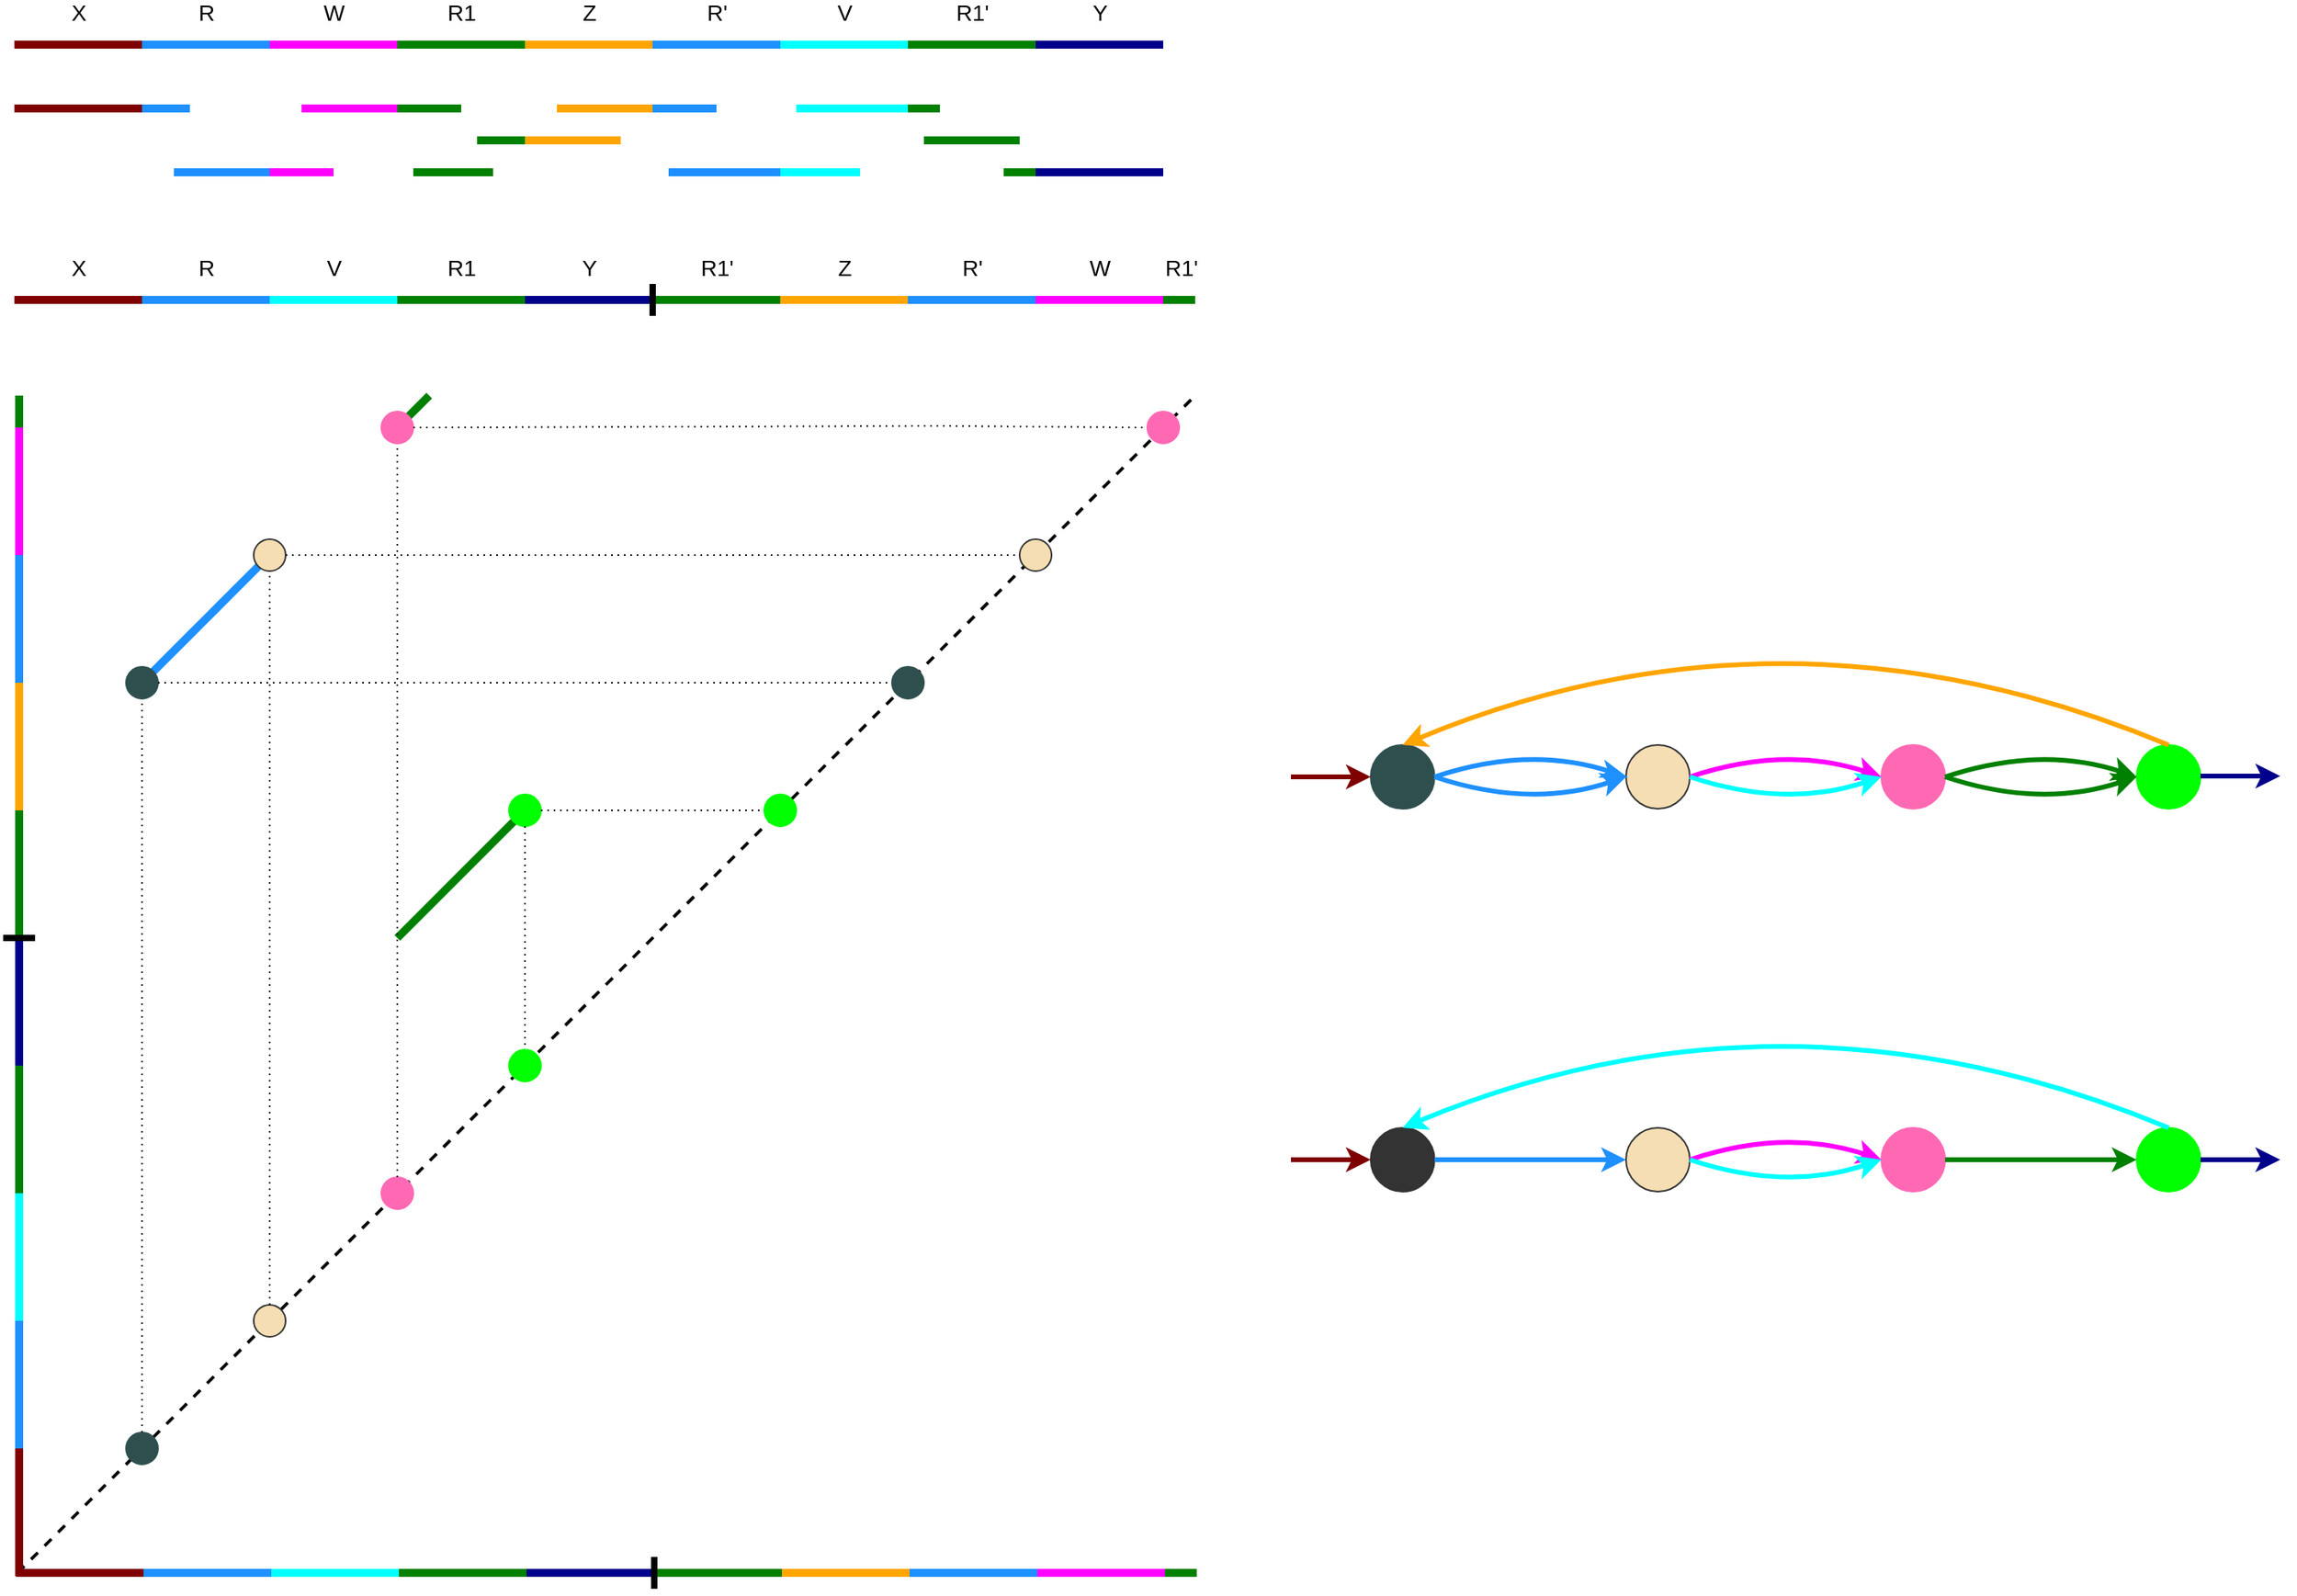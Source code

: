 <mxfile version="14.8.0" type="device"><diagram id="-aq6E7B8a0YVsIAmIBXZ" name="Seite-1"><mxGraphModel dx="2031" dy="1017" grid="1" gridSize="10" guides="1" tooltips="1" connect="1" arrows="1" fold="1" page="1" pageScale="1" pageWidth="1600" pageHeight="1200" background="none" math="0" shadow="0"><root><mxCell id="0"/><mxCell id="1" parent="0"/><mxCell id="4KWlb30Vy9Jo0puxYjzc-76" value="" style="endArrow=none;dashed=1;html=1;strokeWidth=2;startArrow=none;" parent="1" source="4KWlb30Vy9Jo0puxYjzc-83" edge="1"><mxGeometry width="50" height="50" relative="1" as="geometry"><mxPoint x="82" y="1158" as="sourcePoint"/><mxPoint x="820" y="420" as="targetPoint"/></mxGeometry></mxCell><mxCell id="4KWlb30Vy9Jo0puxYjzc-84" value="" style="endArrow=none;dashed=1;html=1;strokeWidth=2;startArrow=none;" parent="1" source="4KWlb30Vy9Jo0puxYjzc-86" target="4KWlb30Vy9Jo0puxYjzc-83" edge="1"><mxGeometry width="50" height="50" relative="1" as="geometry"><mxPoint x="82" y="1158.0" as="sourcePoint"/><mxPoint x="820" y="420" as="targetPoint"/></mxGeometry></mxCell><mxCell id="4KWlb30Vy9Jo0puxYjzc-87" value="" style="endArrow=none;dashed=1;html=1;strokeWidth=2;" parent="1" target="4KWlb30Vy9Jo0puxYjzc-86" edge="1"><mxGeometry width="50" height="50" relative="1" as="geometry"><mxPoint x="82" y="1158.0" as="sourcePoint"/><mxPoint x="552.929" y="687.071" as="targetPoint"/></mxGeometry></mxCell><mxCell id="wiBMMRy5M9KBn9xkWu2D-2" value="" style="endArrow=none;html=1;fillColor=#fff2cc;strokeWidth=5;strokeColor=#7f0000;" parent="1" edge="1"><mxGeometry width="50" height="50" relative="1" as="geometry"><mxPoint x="80" y="200" as="sourcePoint"/><mxPoint x="160" y="200" as="targetPoint"/></mxGeometry></mxCell><mxCell id="wiBMMRy5M9KBn9xkWu2D-7" value="X" style="edgeLabel;html=1;align=center;verticalAlign=middle;resizable=0;points=[];fontSize=14;" parent="wiBMMRy5M9KBn9xkWu2D-2" vertex="1" connectable="0"><mxGeometry x="0.354" y="-2" relative="1" as="geometry"><mxPoint x="-14.17" y="-22" as="offset"/></mxGeometry></mxCell><mxCell id="wiBMMRy5M9KBn9xkWu2D-8" value="" style="endArrow=none;html=1;fillColor=#e51400;strokeWidth=5;strokeColor=#1E90FF;" parent="1" edge="1"><mxGeometry width="50" height="50" relative="1" as="geometry"><mxPoint x="160" y="200" as="sourcePoint"/><mxPoint x="240" y="200" as="targetPoint"/></mxGeometry></mxCell><mxCell id="wiBMMRy5M9KBn9xkWu2D-9" value="R" style="edgeLabel;html=1;align=center;verticalAlign=middle;resizable=0;points=[];fontSize=14;" parent="wiBMMRy5M9KBn9xkWu2D-8" vertex="1" connectable="0"><mxGeometry x="0.354" y="-2" relative="1" as="geometry"><mxPoint x="-14.17" y="-22" as="offset"/></mxGeometry></mxCell><mxCell id="wiBMMRy5M9KBn9xkWu2D-10" value="" style="endArrow=none;html=1;fillColor=#d5e8d4;strokeWidth=5;strokeColor=#FF00FF;" parent="1" edge="1"><mxGeometry width="50" height="50" relative="1" as="geometry"><mxPoint x="240" y="200" as="sourcePoint"/><mxPoint x="320" y="200" as="targetPoint"/></mxGeometry></mxCell><mxCell id="wiBMMRy5M9KBn9xkWu2D-11" value="W" style="edgeLabel;html=1;align=center;verticalAlign=middle;resizable=0;points=[];fontSize=14;" parent="wiBMMRy5M9KBn9xkWu2D-10" vertex="1" connectable="0"><mxGeometry x="0.354" y="-2" relative="1" as="geometry"><mxPoint x="-14.17" y="-22" as="offset"/></mxGeometry></mxCell><mxCell id="wiBMMRy5M9KBn9xkWu2D-12" value="" style="endArrow=none;html=1;fillColor=#008a00;strokeWidth=5;strokeColor=#008000;" parent="1" edge="1"><mxGeometry width="50" height="50" relative="1" as="geometry"><mxPoint x="320" y="200" as="sourcePoint"/><mxPoint x="400" y="200" as="targetPoint"/></mxGeometry></mxCell><mxCell id="wiBMMRy5M9KBn9xkWu2D-13" value="R1" style="edgeLabel;html=1;align=center;verticalAlign=middle;resizable=0;points=[];fontSize=14;" parent="wiBMMRy5M9KBn9xkWu2D-12" vertex="1" connectable="0"><mxGeometry x="0.354" y="-2" relative="1" as="geometry"><mxPoint x="-14.17" y="-22" as="offset"/></mxGeometry></mxCell><mxCell id="wiBMMRy5M9KBn9xkWu2D-14" value="" style="endArrow=none;html=1;fillColor=#d80073;strokeWidth=5;strokeColor=#ffa500;" parent="1" edge="1"><mxGeometry width="50" height="50" relative="1" as="geometry"><mxPoint x="400" y="200" as="sourcePoint"/><mxPoint x="480" y="200" as="targetPoint"/></mxGeometry></mxCell><mxCell id="wiBMMRy5M9KBn9xkWu2D-15" value="Z" style="edgeLabel;html=1;align=center;verticalAlign=middle;resizable=0;points=[];fontSize=14;" parent="wiBMMRy5M9KBn9xkWu2D-14" vertex="1" connectable="0"><mxGeometry x="0.354" y="-2" relative="1" as="geometry"><mxPoint x="-14.17" y="-22" as="offset"/></mxGeometry></mxCell><mxCell id="wiBMMRy5M9KBn9xkWu2D-16" value="" style="endArrow=none;html=1;fillColor=#f8cecc;strokeWidth=5;strokeColor=#1E90FF;" parent="1" edge="1"><mxGeometry width="50" height="50" relative="1" as="geometry"><mxPoint x="480" y="200" as="sourcePoint"/><mxPoint x="560" y="200" as="targetPoint"/></mxGeometry></mxCell><mxCell id="wiBMMRy5M9KBn9xkWu2D-17" value="R'" style="edgeLabel;html=1;align=center;verticalAlign=middle;resizable=0;points=[];fontSize=14;" parent="wiBMMRy5M9KBn9xkWu2D-16" vertex="1" connectable="0"><mxGeometry x="0.354" y="-2" relative="1" as="geometry"><mxPoint x="-14.17" y="-22" as="offset"/></mxGeometry></mxCell><mxCell id="wiBMMRy5M9KBn9xkWu2D-18" value="" style="endArrow=none;html=1;fillColor=#dae8fc;strokeWidth=5;strokeColor=#00ffff;" parent="1" edge="1"><mxGeometry width="50" height="50" relative="1" as="geometry"><mxPoint x="560" y="200" as="sourcePoint"/><mxPoint x="640" y="200" as="targetPoint"/></mxGeometry></mxCell><mxCell id="wiBMMRy5M9KBn9xkWu2D-19" value="V" style="edgeLabel;html=1;align=center;verticalAlign=middle;resizable=0;points=[];fontSize=14;" parent="wiBMMRy5M9KBn9xkWu2D-18" vertex="1" connectable="0"><mxGeometry x="0.354" y="-2" relative="1" as="geometry"><mxPoint x="-14.17" y="-22" as="offset"/></mxGeometry></mxCell><mxCell id="wiBMMRy5M9KBn9xkWu2D-20" value="" style="endArrow=none;html=1;fillColor=#008a00;strokeWidth=5;strokeColor=#008000;" parent="1" edge="1"><mxGeometry width="50" height="50" relative="1" as="geometry"><mxPoint x="640" y="200" as="sourcePoint"/><mxPoint x="720" y="200" as="targetPoint"/></mxGeometry></mxCell><mxCell id="wiBMMRy5M9KBn9xkWu2D-21" value="R1'" style="edgeLabel;html=1;align=center;verticalAlign=middle;resizable=0;points=[];fontSize=14;" parent="wiBMMRy5M9KBn9xkWu2D-20" vertex="1" connectable="0"><mxGeometry x="0.354" y="-2" relative="1" as="geometry"><mxPoint x="-14.17" y="-22" as="offset"/></mxGeometry></mxCell><mxCell id="wiBMMRy5M9KBn9xkWu2D-22" value="" style="endArrow=none;html=1;fillColor=#f0a30a;strokeWidth=5;strokeColor=#00008B;" parent="1" edge="1"><mxGeometry width="50" height="50" relative="1" as="geometry"><mxPoint x="720" y="200" as="sourcePoint"/><mxPoint x="800" y="200" as="targetPoint"/></mxGeometry></mxCell><mxCell id="wiBMMRy5M9KBn9xkWu2D-23" value="Y" style="edgeLabel;html=1;align=center;verticalAlign=middle;resizable=0;points=[];fontSize=14;" parent="wiBMMRy5M9KBn9xkWu2D-22" vertex="1" connectable="0"><mxGeometry x="0.354" y="-2" relative="1" as="geometry"><mxPoint x="-14.17" y="-22" as="offset"/></mxGeometry></mxCell><mxCell id="4KWlb30Vy9Jo0puxYjzc-1" value="" style="endArrow=none;html=1;strokeWidth=5;fillColor=#fff2cc;strokeColor=#7F0000;" parent="1" edge="1"><mxGeometry width="50" height="50" relative="1" as="geometry"><mxPoint x="80" y="240" as="sourcePoint"/><mxPoint x="160" y="240" as="targetPoint"/></mxGeometry></mxCell><mxCell id="4KWlb30Vy9Jo0puxYjzc-2" value="" style="endArrow=none;html=1;strokeWidth=5;fillColor=#f8cecc;strokeColor=#1E90FF;" parent="1" edge="1"><mxGeometry width="50" height="50" relative="1" as="geometry"><mxPoint x="160" y="240" as="sourcePoint"/><mxPoint x="190" y="240" as="targetPoint"/></mxGeometry></mxCell><mxCell id="4KWlb30Vy9Jo0puxYjzc-3" value="" style="endArrow=none;html=1;strokeWidth=5;fillColor=#f8cecc;strokeColor=#1E90FF;" parent="1" edge="1"><mxGeometry width="50" height="50" relative="1" as="geometry"><mxPoint x="180" y="280" as="sourcePoint"/><mxPoint x="240" y="280" as="targetPoint"/></mxGeometry></mxCell><mxCell id="4KWlb30Vy9Jo0puxYjzc-4" value="" style="endArrow=none;html=1;strokeWidth=5;fillColor=#d5e8d4;strokeColor=#FF00FF;" parent="1" edge="1"><mxGeometry width="50" height="50" relative="1" as="geometry"><mxPoint x="240" y="280" as="sourcePoint"/><mxPoint x="280" y="280" as="targetPoint"/></mxGeometry></mxCell><mxCell id="4KWlb30Vy9Jo0puxYjzc-5" value="" style="endArrow=none;html=1;strokeWidth=5;fillColor=#d5e8d4;strokeColor=#FF00FF;" parent="1" edge="1"><mxGeometry width="50" height="50" relative="1" as="geometry"><mxPoint x="260" y="240" as="sourcePoint"/><mxPoint x="320" y="240" as="targetPoint"/></mxGeometry></mxCell><mxCell id="4KWlb30Vy9Jo0puxYjzc-6" value="" style="endArrow=none;html=1;strokeWidth=5;fillColor=#008a00;strokeColor=#008000;" parent="1" edge="1"><mxGeometry width="50" height="50" relative="1" as="geometry"><mxPoint x="320" y="240" as="sourcePoint"/><mxPoint x="360" y="240" as="targetPoint"/></mxGeometry></mxCell><mxCell id="4KWlb30Vy9Jo0puxYjzc-7" value="" style="endArrow=none;html=1;strokeWidth=5;fillColor=#008a00;strokeColor=#008000;" parent="1" edge="1"><mxGeometry width="50" height="50" relative="1" as="geometry"><mxPoint x="330" y="280" as="sourcePoint"/><mxPoint x="380" y="280" as="targetPoint"/></mxGeometry></mxCell><mxCell id="4KWlb30Vy9Jo0puxYjzc-8" value="" style="endArrow=none;html=1;strokeWidth=5;fillColor=#008a00;strokeColor=#008000;" parent="1" edge="1"><mxGeometry width="50" height="50" relative="1" as="geometry"><mxPoint x="370" y="260" as="sourcePoint"/><mxPoint x="400" y="260" as="targetPoint"/></mxGeometry></mxCell><mxCell id="4KWlb30Vy9Jo0puxYjzc-9" value="" style="endArrow=none;html=1;strokeWidth=5;fillColor=#d80073;strokeColor=#FFA500;" parent="1" edge="1"><mxGeometry width="50" height="50" relative="1" as="geometry"><mxPoint x="400" y="260" as="sourcePoint"/><mxPoint x="460" y="260" as="targetPoint"/></mxGeometry></mxCell><mxCell id="4KWlb30Vy9Jo0puxYjzc-10" value="" style="endArrow=none;html=1;strokeWidth=5;fillColor=#d80073;strokeColor=#FFA500;" parent="1" edge="1"><mxGeometry width="50" height="50" relative="1" as="geometry"><mxPoint x="420" y="240" as="sourcePoint"/><mxPoint x="480" y="240" as="targetPoint"/></mxGeometry></mxCell><mxCell id="4KWlb30Vy9Jo0puxYjzc-11" value="" style="endArrow=none;html=1;strokeWidth=5;fillColor=#f8cecc;strokeColor=#1E90FF;" parent="1" edge="1"><mxGeometry width="50" height="50" relative="1" as="geometry"><mxPoint x="480" y="240" as="sourcePoint"/><mxPoint x="520" y="240" as="targetPoint"/></mxGeometry></mxCell><mxCell id="4KWlb30Vy9Jo0puxYjzc-12" value="" style="endArrow=none;html=1;strokeWidth=5;fillColor=#f8cecc;strokeColor=#1E90FF;" parent="1" edge="1"><mxGeometry width="50" height="50" relative="1" as="geometry"><mxPoint x="490" y="280" as="sourcePoint"/><mxPoint x="560" y="280" as="targetPoint"/></mxGeometry></mxCell><mxCell id="4KWlb30Vy9Jo0puxYjzc-13" value="" style="endArrow=none;html=1;strokeWidth=5;fillColor=#dae8fc;strokeColor=#00FFFF;" parent="1" edge="1"><mxGeometry width="50" height="50" relative="1" as="geometry"><mxPoint x="560" y="280" as="sourcePoint"/><mxPoint x="610" y="280" as="targetPoint"/></mxGeometry></mxCell><mxCell id="4KWlb30Vy9Jo0puxYjzc-14" value="" style="endArrow=none;html=1;strokeWidth=5;fillColor=#dae8fc;strokeColor=#00FFFF;" parent="1" edge="1"><mxGeometry width="50" height="50" relative="1" as="geometry"><mxPoint x="570" y="240" as="sourcePoint"/><mxPoint x="640" y="240" as="targetPoint"/></mxGeometry></mxCell><mxCell id="4KWlb30Vy9Jo0puxYjzc-15" value="" style="endArrow=none;html=1;strokeWidth=5;fillColor=#008a00;strokeColor=#008000;" parent="1" edge="1"><mxGeometry width="50" height="50" relative="1" as="geometry"><mxPoint x="640" y="240" as="sourcePoint"/><mxPoint x="660" y="240" as="targetPoint"/></mxGeometry></mxCell><mxCell id="4KWlb30Vy9Jo0puxYjzc-16" value="" style="endArrow=none;html=1;strokeWidth=5;fillColor=#008a00;strokeColor=#008000;" parent="1" edge="1"><mxGeometry width="50" height="50" relative="1" as="geometry"><mxPoint x="700" y="280" as="sourcePoint"/><mxPoint x="720" y="280" as="targetPoint"/></mxGeometry></mxCell><mxCell id="4KWlb30Vy9Jo0puxYjzc-17" value="" style="endArrow=none;html=1;strokeWidth=5;fillColor=#f0a30a;strokeColor=#00008B;" parent="1" edge="1"><mxGeometry width="50" height="50" relative="1" as="geometry"><mxPoint x="720" y="280" as="sourcePoint"/><mxPoint x="800" y="280" as="targetPoint"/></mxGeometry></mxCell><mxCell id="4KWlb30Vy9Jo0puxYjzc-18" value="" style="endArrow=none;html=1;strokeWidth=5;fillColor=#008a00;strokeColor=#008000;" parent="1" edge="1"><mxGeometry width="50" height="50" relative="1" as="geometry"><mxPoint x="650" y="260" as="sourcePoint"/><mxPoint x="710" y="260" as="targetPoint"/></mxGeometry></mxCell><mxCell id="4KWlb30Vy9Jo0puxYjzc-41" value="" style="group" parent="1" vertex="1" connectable="0"><mxGeometry x="80" y="350" width="740" height="20" as="geometry"/></mxCell><mxCell id="4KWlb30Vy9Jo0puxYjzc-19" value="" style="endArrow=none;html=1;fillColor=#fff2cc;strokeWidth=5;strokeColor=#7F0000;" parent="4KWlb30Vy9Jo0puxYjzc-41" edge="1"><mxGeometry width="50" height="50" relative="1" as="geometry"><mxPoint y="10" as="sourcePoint"/><mxPoint x="80" y="10" as="targetPoint"/></mxGeometry></mxCell><mxCell id="4KWlb30Vy9Jo0puxYjzc-20" value="X" style="edgeLabel;html=1;align=center;verticalAlign=middle;resizable=0;points=[];fontSize=14;" parent="4KWlb30Vy9Jo0puxYjzc-19" vertex="1" connectable="0"><mxGeometry x="0.354" y="-2" relative="1" as="geometry"><mxPoint x="-14.17" y="-22" as="offset"/></mxGeometry></mxCell><mxCell id="4KWlb30Vy9Jo0puxYjzc-21" value="" style="endArrow=none;html=1;fillColor=#f8cecc;strokeWidth=5;strokeColor=#1E90FF;" parent="4KWlb30Vy9Jo0puxYjzc-41" edge="1"><mxGeometry width="50" height="50" relative="1" as="geometry"><mxPoint x="80" y="10" as="sourcePoint"/><mxPoint x="160" y="10" as="targetPoint"/></mxGeometry></mxCell><mxCell id="4KWlb30Vy9Jo0puxYjzc-22" value="R" style="edgeLabel;html=1;align=center;verticalAlign=middle;resizable=0;points=[];fontSize=14;" parent="4KWlb30Vy9Jo0puxYjzc-21" vertex="1" connectable="0"><mxGeometry x="0.354" y="-2" relative="1" as="geometry"><mxPoint x="-14.17" y="-22" as="offset"/></mxGeometry></mxCell><mxCell id="4KWlb30Vy9Jo0puxYjzc-23" value="" style="endArrow=none;html=1;fillColor=#dae8fc;strokeWidth=5;strokeColor=#00FFFF;" parent="4KWlb30Vy9Jo0puxYjzc-41" edge="1"><mxGeometry width="50" height="50" relative="1" as="geometry"><mxPoint x="160" y="10" as="sourcePoint"/><mxPoint x="240" y="10" as="targetPoint"/></mxGeometry></mxCell><mxCell id="4KWlb30Vy9Jo0puxYjzc-24" value="V" style="edgeLabel;html=1;align=center;verticalAlign=middle;resizable=0;points=[];fontSize=14;" parent="4KWlb30Vy9Jo0puxYjzc-23" vertex="1" connectable="0"><mxGeometry x="0.354" y="-2" relative="1" as="geometry"><mxPoint x="-14.17" y="-22" as="offset"/></mxGeometry></mxCell><mxCell id="4KWlb30Vy9Jo0puxYjzc-25" value="" style="endArrow=none;html=1;fillColor=#008a00;strokeWidth=5;strokeColor=#008000;" parent="4KWlb30Vy9Jo0puxYjzc-41" edge="1"><mxGeometry width="50" height="50" relative="1" as="geometry"><mxPoint x="240" y="10" as="sourcePoint"/><mxPoint x="320" y="10" as="targetPoint"/></mxGeometry></mxCell><mxCell id="4KWlb30Vy9Jo0puxYjzc-26" value="R1" style="edgeLabel;html=1;align=center;verticalAlign=middle;resizable=0;points=[];fontSize=14;" parent="4KWlb30Vy9Jo0puxYjzc-25" vertex="1" connectable="0"><mxGeometry x="0.354" y="-2" relative="1" as="geometry"><mxPoint x="-14.17" y="-22" as="offset"/></mxGeometry></mxCell><mxCell id="4KWlb30Vy9Jo0puxYjzc-27" value="" style="endArrow=none;html=1;fillColor=#f0a30a;strokeWidth=5;strokeColor=#00008B;" parent="4KWlb30Vy9Jo0puxYjzc-41" edge="1"><mxGeometry width="50" height="50" relative="1" as="geometry"><mxPoint x="320" y="10" as="sourcePoint"/><mxPoint x="400" y="10" as="targetPoint"/></mxGeometry></mxCell><mxCell id="4KWlb30Vy9Jo0puxYjzc-28" value="Y" style="edgeLabel;html=1;align=center;verticalAlign=middle;resizable=0;points=[];fontSize=14;" parent="4KWlb30Vy9Jo0puxYjzc-27" vertex="1" connectable="0"><mxGeometry x="0.354" y="-2" relative="1" as="geometry"><mxPoint x="-14.17" y="-22" as="offset"/></mxGeometry></mxCell><mxCell id="4KWlb30Vy9Jo0puxYjzc-29" value="" style="endArrow=none;html=1;fillColor=#008a00;strokeWidth=5;strokeColor=#008000;" parent="4KWlb30Vy9Jo0puxYjzc-41" edge="1"><mxGeometry width="50" height="50" relative="1" as="geometry"><mxPoint x="400" y="10" as="sourcePoint"/><mxPoint x="480" y="10" as="targetPoint"/></mxGeometry></mxCell><mxCell id="4KWlb30Vy9Jo0puxYjzc-30" value="R1'" style="edgeLabel;html=1;align=center;verticalAlign=middle;resizable=0;points=[];fontSize=14;" parent="4KWlb30Vy9Jo0puxYjzc-29" vertex="1" connectable="0"><mxGeometry x="0.354" y="-2" relative="1" as="geometry"><mxPoint x="-14.17" y="-22" as="offset"/></mxGeometry></mxCell><mxCell id="4KWlb30Vy9Jo0puxYjzc-32" value="" style="endArrow=none;html=1;fillColor=#d80073;strokeWidth=5;strokeColor=#FFA500;" parent="4KWlb30Vy9Jo0puxYjzc-41" edge="1"><mxGeometry width="50" height="50" relative="1" as="geometry"><mxPoint x="480" y="10" as="sourcePoint"/><mxPoint x="560" y="10" as="targetPoint"/></mxGeometry></mxCell><mxCell id="4KWlb30Vy9Jo0puxYjzc-33" value="Z" style="edgeLabel;html=1;align=center;verticalAlign=middle;resizable=0;points=[];fontSize=14;" parent="4KWlb30Vy9Jo0puxYjzc-32" vertex="1" connectable="0"><mxGeometry x="0.354" y="-2" relative="1" as="geometry"><mxPoint x="-14.17" y="-22" as="offset"/></mxGeometry></mxCell><mxCell id="4KWlb30Vy9Jo0puxYjzc-34" value="" style="endArrow=none;html=1;fillColor=#f8cecc;strokeWidth=5;strokeColor=#1E90FF;" parent="4KWlb30Vy9Jo0puxYjzc-41" edge="1"><mxGeometry width="50" height="50" relative="1" as="geometry"><mxPoint x="560" y="10" as="sourcePoint"/><mxPoint x="640" y="10" as="targetPoint"/></mxGeometry></mxCell><mxCell id="4KWlb30Vy9Jo0puxYjzc-35" value="R'" style="edgeLabel;html=1;align=center;verticalAlign=middle;resizable=0;points=[];fontSize=14;" parent="4KWlb30Vy9Jo0puxYjzc-34" vertex="1" connectable="0"><mxGeometry x="0.354" y="-2" relative="1" as="geometry"><mxPoint x="-14.17" y="-22" as="offset"/></mxGeometry></mxCell><mxCell id="4KWlb30Vy9Jo0puxYjzc-36" value="" style="endArrow=none;html=1;fillColor=#d5e8d4;strokeWidth=5;strokeColor=#FF00FF;" parent="4KWlb30Vy9Jo0puxYjzc-41" edge="1"><mxGeometry width="50" height="50" relative="1" as="geometry"><mxPoint x="640" y="10" as="sourcePoint"/><mxPoint x="720" y="10" as="targetPoint"/></mxGeometry></mxCell><mxCell id="4KWlb30Vy9Jo0puxYjzc-37" value="W" style="edgeLabel;html=1;align=center;verticalAlign=middle;resizable=0;points=[];fontSize=14;" parent="4KWlb30Vy9Jo0puxYjzc-36" vertex="1" connectable="0"><mxGeometry x="0.354" y="-2" relative="1" as="geometry"><mxPoint x="-14.17" y="-22" as="offset"/></mxGeometry></mxCell><mxCell id="4KWlb30Vy9Jo0puxYjzc-38" value="" style="endArrow=none;html=1;fillColor=#008a00;strokeWidth=5;strokeColor=#008000;" parent="4KWlb30Vy9Jo0puxYjzc-41" edge="1"><mxGeometry width="50" height="50" relative="1" as="geometry"><mxPoint x="720" y="10" as="sourcePoint"/><mxPoint x="740" y="10" as="targetPoint"/></mxGeometry></mxCell><mxCell id="4KWlb30Vy9Jo0puxYjzc-39" value="&lt;div&gt;R1'&lt;/div&gt;" style="edgeLabel;html=1;align=center;verticalAlign=middle;resizable=0;points=[];fontSize=14;" parent="4KWlb30Vy9Jo0puxYjzc-38" vertex="1" connectable="0"><mxGeometry x="0.354" y="-2" relative="1" as="geometry"><mxPoint x="-3" y="-22" as="offset"/></mxGeometry></mxCell><mxCell id="4KWlb30Vy9Jo0puxYjzc-40" value="" style="endArrow=none;html=1;strokeWidth=4;" parent="4KWlb30Vy9Jo0puxYjzc-41" edge="1"><mxGeometry width="50" height="50" relative="1" as="geometry"><mxPoint x="400" y="20" as="sourcePoint"/><mxPoint x="400" as="targetPoint"/></mxGeometry></mxCell><mxCell id="4KWlb30Vy9Jo0puxYjzc-42" value="" style="group;rotation=-90;" parent="1" vertex="1" connectable="0"><mxGeometry x="-287" y="780" width="740" height="20" as="geometry"/></mxCell><mxCell id="4KWlb30Vy9Jo0puxYjzc-43" value="" style="endArrow=none;html=1;fillColor=#fff2cc;strokeWidth=5;strokeColor=#7F0000;" parent="4KWlb30Vy9Jo0puxYjzc-42" edge="1"><mxGeometry width="50" height="50" relative="1" as="geometry"><mxPoint x="370" y="380" as="sourcePoint"/><mxPoint x="370" y="300" as="targetPoint"/></mxGeometry></mxCell><mxCell id="4KWlb30Vy9Jo0puxYjzc-45" value="" style="endArrow=none;html=1;fillColor=#f8cecc;strokeWidth=5;strokeColor=#1E90FF;" parent="4KWlb30Vy9Jo0puxYjzc-42" edge="1"><mxGeometry width="50" height="50" relative="1" as="geometry"><mxPoint x="370" y="300" as="sourcePoint"/><mxPoint x="370" y="220" as="targetPoint"/></mxGeometry></mxCell><mxCell id="4KWlb30Vy9Jo0puxYjzc-47" value="" style="endArrow=none;html=1;fillColor=#dae8fc;strokeWidth=5;strokeColor=#00FFFF;" parent="4KWlb30Vy9Jo0puxYjzc-42" edge="1"><mxGeometry width="50" height="50" relative="1" as="geometry"><mxPoint x="370" y="220" as="sourcePoint"/><mxPoint x="370" y="140" as="targetPoint"/></mxGeometry></mxCell><mxCell id="4KWlb30Vy9Jo0puxYjzc-49" value="" style="endArrow=none;html=1;fillColor=#008a00;strokeWidth=5;strokeColor=#008000;" parent="4KWlb30Vy9Jo0puxYjzc-42" edge="1"><mxGeometry width="50" height="50" relative="1" as="geometry"><mxPoint x="370" y="140" as="sourcePoint"/><mxPoint x="370" y="60" as="targetPoint"/></mxGeometry></mxCell><mxCell id="4KWlb30Vy9Jo0puxYjzc-51" value="" style="endArrow=none;html=1;fillColor=#f0a30a;strokeWidth=5;strokeColor=#00008B;" parent="4KWlb30Vy9Jo0puxYjzc-42" edge="1"><mxGeometry width="50" height="50" relative="1" as="geometry"><mxPoint x="370" y="60" as="sourcePoint"/><mxPoint x="370" y="-20" as="targetPoint"/></mxGeometry></mxCell><mxCell id="4KWlb30Vy9Jo0puxYjzc-53" value="" style="endArrow=none;html=1;fillColor=#008a00;strokeWidth=5;strokeColor=#008000;" parent="4KWlb30Vy9Jo0puxYjzc-42" edge="1"><mxGeometry width="50" height="50" relative="1" as="geometry"><mxPoint x="370" y="-20" as="sourcePoint"/><mxPoint x="370" y="-100" as="targetPoint"/></mxGeometry></mxCell><mxCell id="4KWlb30Vy9Jo0puxYjzc-55" value="" style="endArrow=none;html=1;fillColor=#d80073;strokeWidth=5;strokeColor=#FFA500;" parent="4KWlb30Vy9Jo0puxYjzc-42" edge="1"><mxGeometry width="50" height="50" relative="1" as="geometry"><mxPoint x="370" y="-100" as="sourcePoint"/><mxPoint x="370" y="-180" as="targetPoint"/></mxGeometry></mxCell><mxCell id="4KWlb30Vy9Jo0puxYjzc-57" value="" style="endArrow=none;html=1;fillColor=#f8cecc;strokeWidth=5;strokeColor=#1E90FF;" parent="4KWlb30Vy9Jo0puxYjzc-42" edge="1"><mxGeometry width="50" height="50" relative="1" as="geometry"><mxPoint x="370" y="-180" as="sourcePoint"/><mxPoint x="370" y="-260" as="targetPoint"/></mxGeometry></mxCell><mxCell id="4KWlb30Vy9Jo0puxYjzc-59" value="" style="endArrow=none;html=1;fillColor=#d5e8d4;strokeWidth=5;strokeColor=#FF00FF;" parent="4KWlb30Vy9Jo0puxYjzc-42" edge="1"><mxGeometry width="50" height="50" relative="1" as="geometry"><mxPoint x="370" y="-260" as="sourcePoint"/><mxPoint x="370" y="-340" as="targetPoint"/></mxGeometry></mxCell><mxCell id="4KWlb30Vy9Jo0puxYjzc-61" value="" style="endArrow=none;html=1;fillColor=#008a00;strokeWidth=5;strokeColor=#008000;" parent="4KWlb30Vy9Jo0puxYjzc-42" edge="1"><mxGeometry width="50" height="50" relative="1" as="geometry"><mxPoint x="370" y="-340" as="sourcePoint"/><mxPoint x="370" y="-360" as="targetPoint"/></mxGeometry></mxCell><mxCell id="4KWlb30Vy9Jo0puxYjzc-63" value="" style="endArrow=none;html=1;strokeWidth=4;" parent="4KWlb30Vy9Jo0puxYjzc-42" edge="1"><mxGeometry width="50" height="50" relative="1" as="geometry"><mxPoint x="380" y="-20" as="sourcePoint"/><mxPoint x="360" y="-20" as="targetPoint"/></mxGeometry></mxCell><mxCell id="4KWlb30Vy9Jo0puxYjzc-64" value="" style="group;rotation=0;" parent="1" vertex="1" connectable="0"><mxGeometry x="81" y="1148" width="740" height="20" as="geometry"/></mxCell><mxCell id="4KWlb30Vy9Jo0puxYjzc-65" value="" style="endArrow=none;html=1;fillColor=#fff2cc;strokeWidth=5;strokeColor=#7F0000;" parent="4KWlb30Vy9Jo0puxYjzc-64" edge="1"><mxGeometry width="50" height="50" relative="1" as="geometry"><mxPoint y="10" as="sourcePoint"/><mxPoint x="80" y="10" as="targetPoint"/></mxGeometry></mxCell><mxCell id="4KWlb30Vy9Jo0puxYjzc-66" value="" style="endArrow=none;html=1;fillColor=#f8cecc;strokeWidth=5;strokeColor=#1E90FF;" parent="4KWlb30Vy9Jo0puxYjzc-64" edge="1"><mxGeometry width="50" height="50" relative="1" as="geometry"><mxPoint x="80" y="10" as="sourcePoint"/><mxPoint x="160" y="10" as="targetPoint"/></mxGeometry></mxCell><mxCell id="4KWlb30Vy9Jo0puxYjzc-67" value="" style="endArrow=none;html=1;fillColor=#dae8fc;strokeWidth=5;strokeColor=#00FFFF;" parent="4KWlb30Vy9Jo0puxYjzc-64" edge="1"><mxGeometry width="50" height="50" relative="1" as="geometry"><mxPoint x="160" y="10" as="sourcePoint"/><mxPoint x="240" y="10" as="targetPoint"/></mxGeometry></mxCell><mxCell id="4KWlb30Vy9Jo0puxYjzc-68" value="" style="endArrow=none;html=1;fillColor=#008a00;strokeWidth=5;strokeColor=#008000;" parent="4KWlb30Vy9Jo0puxYjzc-64" edge="1"><mxGeometry width="50" height="50" relative="1" as="geometry"><mxPoint x="240" y="10" as="sourcePoint"/><mxPoint x="320" y="10" as="targetPoint"/></mxGeometry></mxCell><mxCell id="4KWlb30Vy9Jo0puxYjzc-69" value="" style="endArrow=none;html=1;fillColor=#f0a30a;strokeWidth=5;strokeColor=#00008B;" parent="4KWlb30Vy9Jo0puxYjzc-64" edge="1"><mxGeometry width="50" height="50" relative="1" as="geometry"><mxPoint x="320" y="10" as="sourcePoint"/><mxPoint x="400" y="10" as="targetPoint"/></mxGeometry></mxCell><mxCell id="4KWlb30Vy9Jo0puxYjzc-70" value="" style="endArrow=none;html=1;fillColor=#008a00;strokeWidth=5;strokeColor=#008000;" parent="4KWlb30Vy9Jo0puxYjzc-64" edge="1"><mxGeometry width="50" height="50" relative="1" as="geometry"><mxPoint x="400" y="10" as="sourcePoint"/><mxPoint x="480" y="10" as="targetPoint"/></mxGeometry></mxCell><mxCell id="4KWlb30Vy9Jo0puxYjzc-71" value="" style="endArrow=none;html=1;fillColor=#d80073;strokeWidth=5;strokeColor=#FFA500;" parent="4KWlb30Vy9Jo0puxYjzc-64" edge="1"><mxGeometry width="50" height="50" relative="1" as="geometry"><mxPoint x="480" y="10" as="sourcePoint"/><mxPoint x="560" y="10" as="targetPoint"/></mxGeometry></mxCell><mxCell id="4KWlb30Vy9Jo0puxYjzc-72" value="" style="endArrow=none;html=1;fillColor=#f8cecc;strokeWidth=5;strokeColor=#1E90FF;" parent="4KWlb30Vy9Jo0puxYjzc-64" edge="1"><mxGeometry width="50" height="50" relative="1" as="geometry"><mxPoint x="560" y="10" as="sourcePoint"/><mxPoint x="640" y="10" as="targetPoint"/></mxGeometry></mxCell><mxCell id="4KWlb30Vy9Jo0puxYjzc-73" value="" style="endArrow=none;html=1;fillColor=#d5e8d4;strokeWidth=5;strokeColor=#FF00FF;" parent="4KWlb30Vy9Jo0puxYjzc-64" edge="1"><mxGeometry width="50" height="50" relative="1" as="geometry"><mxPoint x="640" y="10" as="sourcePoint"/><mxPoint x="720" y="10" as="targetPoint"/></mxGeometry></mxCell><mxCell id="4KWlb30Vy9Jo0puxYjzc-74" value="" style="endArrow=none;html=1;fillColor=#008a00;strokeWidth=5;strokeColor=#008000;" parent="4KWlb30Vy9Jo0puxYjzc-64" edge="1"><mxGeometry width="50" height="50" relative="1" as="geometry"><mxPoint x="720" y="10" as="sourcePoint"/><mxPoint x="740" y="10" as="targetPoint"/></mxGeometry></mxCell><mxCell id="4KWlb30Vy9Jo0puxYjzc-75" value="" style="endArrow=none;html=1;strokeWidth=4;" parent="4KWlb30Vy9Jo0puxYjzc-64" edge="1"><mxGeometry width="50" height="50" relative="1" as="geometry"><mxPoint x="400" y="20" as="sourcePoint"/><mxPoint x="400" as="targetPoint"/></mxGeometry></mxCell><mxCell id="4KWlb30Vy9Jo0puxYjzc-77" value="" style="endArrow=none;html=1;fillColor=#d80073;strokeWidth=5;strokeColor=#1E90FF;" parent="1" edge="1"><mxGeometry width="50" height="50" relative="1" as="geometry"><mxPoint x="160" y="600" as="sourcePoint"/><mxPoint x="240" y="520" as="targetPoint"/><Array as="points"><mxPoint x="200" y="560"/></Array></mxGeometry></mxCell><mxCell id="4KWlb30Vy9Jo0puxYjzc-78" value="" style="endArrow=none;html=1;fillColor=#008a00;strokeWidth=5;strokeColor=#008000;" parent="1" edge="1"><mxGeometry width="50" height="50" relative="1" as="geometry"><mxPoint x="320" y="760" as="sourcePoint"/><mxPoint x="400" y="680" as="targetPoint"/></mxGeometry></mxCell><mxCell id="4KWlb30Vy9Jo0puxYjzc-79" value="" style="endArrow=none;html=1;fillColor=#008a00;strokeWidth=5;strokeColor=#008000;" parent="1" edge="1"><mxGeometry width="50" height="50" relative="1" as="geometry"><mxPoint x="320" y="440" as="sourcePoint"/><mxPoint x="340" y="420" as="targetPoint"/></mxGeometry></mxCell><mxCell id="4KWlb30Vy9Jo0puxYjzc-80" value="" style="ellipse;whiteSpace=wrap;html=1;aspect=fixed;fontColor=#000000;fillColor=#2f4f4f;strokeColor=#2F4F4F;" parent="1" vertex="1"><mxGeometry x="150" y="590" width="20" height="20" as="geometry"/></mxCell><mxCell id="4KWlb30Vy9Jo0puxYjzc-82" value="" style="ellipse;whiteSpace=wrap;html=1;aspect=fixed;fontColor=#000000;fillColor=#2f4f4f;strokeColor=#2f4f4f;" parent="1" vertex="1"><mxGeometry x="150" y="1070" width="20" height="20" as="geometry"/></mxCell><mxCell id="4KWlb30Vy9Jo0puxYjzc-83" value="" style="ellipse;whiteSpace=wrap;html=1;aspect=fixed;strokeColor=#00FF00;fillColor=#00FF00;" parent="1" vertex="1"><mxGeometry x="550" y="670" width="20" height="20" as="geometry"/></mxCell><mxCell id="4KWlb30Vy9Jo0puxYjzc-85" value="" style="ellipse;whiteSpace=wrap;html=1;aspect=fixed;fontColor=#ffffff;fillColor=#f5deb3;strokeColor=#333333;" parent="1" vertex="1"><mxGeometry x="230" y="510" width="20" height="20" as="geometry"/></mxCell><mxCell id="4KWlb30Vy9Jo0puxYjzc-86" value="" style="ellipse;whiteSpace=wrap;html=1;aspect=fixed;fontColor=#ffffff;fillColor=#f5deb3;strokeColor=#333333;" parent="1" vertex="1"><mxGeometry x="230" y="990" width="20" height="20" as="geometry"/></mxCell><mxCell id="4KWlb30Vy9Jo0puxYjzc-88" value="" style="ellipse;whiteSpace=wrap;html=1;aspect=fixed;fontColor=#ffffff;fillColor=#F5DEB3;strokeColor=#333333;" parent="1" vertex="1"><mxGeometry x="710" y="510" width="20" height="20" as="geometry"/></mxCell><mxCell id="4KWlb30Vy9Jo0puxYjzc-89" value="" style="ellipse;whiteSpace=wrap;html=1;aspect=fixed;fillColor=#ff69b4;strokeColor=#ff69b4;" parent="1" vertex="1"><mxGeometry x="310" y="430" width="20" height="20" as="geometry"/></mxCell><mxCell id="4KWlb30Vy9Jo0puxYjzc-90" value="" style="ellipse;whiteSpace=wrap;html=1;aspect=fixed;fillColor=#FF69B4;strokeColor=#FF69B4;" parent="1" vertex="1"><mxGeometry x="790" y="430" width="20" height="20" as="geometry"/></mxCell><mxCell id="4KWlb30Vy9Jo0puxYjzc-91" value="" style="ellipse;whiteSpace=wrap;html=1;aspect=fixed;fillColor=#FF69B4;strokeColor=#FF69B4;" parent="1" vertex="1"><mxGeometry x="310" y="910" width="20" height="20" as="geometry"/></mxCell><mxCell id="4KWlb30Vy9Jo0puxYjzc-95" value="" style="ellipse;whiteSpace=wrap;html=1;aspect=fixed;fillColor=#00ff00;strokeColor=#00FF00;" parent="1" vertex="1"><mxGeometry x="390" y="670" width="20" height="20" as="geometry"/></mxCell><mxCell id="4KWlb30Vy9Jo0puxYjzc-97" value="" style="ellipse;whiteSpace=wrap;html=1;aspect=fixed;fillColor=#00ff00;strokeColor=#00FF00;" parent="1" vertex="1"><mxGeometry x="390" y="830" width="20" height="20" as="geometry"/></mxCell><mxCell id="4KWlb30Vy9Jo0puxYjzc-98" value="" style="ellipse;whiteSpace=wrap;html=1;aspect=fixed;fontColor=#000000;fillColor=#2f4f4f;strokeColor=#2f4f4f;" parent="1" vertex="1"><mxGeometry x="630" y="590" width="20" height="20" as="geometry"/></mxCell><mxCell id="4KWlb30Vy9Jo0puxYjzc-99" value="" style="endArrow=none;dashed=1;html=1;dashPattern=1 3;strokeWidth=1;entryX=0.5;entryY=1;entryDx=0;entryDy=0;exitX=0.5;exitY=0;exitDx=0;exitDy=0;" parent="1" source="4KWlb30Vy9Jo0puxYjzc-82" target="4KWlb30Vy9Jo0puxYjzc-80" edge="1"><mxGeometry width="50" height="50" relative="1" as="geometry"><mxPoint x="120" y="680" as="sourcePoint"/><mxPoint x="170" y="630" as="targetPoint"/></mxGeometry></mxCell><mxCell id="4KWlb30Vy9Jo0puxYjzc-100" value="" style="endArrow=none;dashed=1;html=1;dashPattern=1 3;strokeWidth=1;entryX=0;entryY=0.5;entryDx=0;entryDy=0;exitX=1;exitY=0.5;exitDx=0;exitDy=0;" parent="1" source="4KWlb30Vy9Jo0puxYjzc-80" target="4KWlb30Vy9Jo0puxYjzc-98" edge="1"><mxGeometry width="50" height="50" relative="1" as="geometry"><mxPoint x="248.82" y="740" as="sourcePoint"/><mxPoint x="248.82" y="280" as="targetPoint"/></mxGeometry></mxCell><mxCell id="4KWlb30Vy9Jo0puxYjzc-101" value="" style="endArrow=none;dashed=1;html=1;dashPattern=1 3;strokeWidth=1;exitX=1;exitY=0.5;exitDx=0;exitDy=0;entryX=0;entryY=0.5;entryDx=0;entryDy=0;" parent="1" source="4KWlb30Vy9Jo0puxYjzc-89" target="4KWlb30Vy9Jo0puxYjzc-90" edge="1"><mxGeometry width="50" height="50" relative="1" as="geometry"><mxPoint x="360" y="439.41" as="sourcePoint"/><mxPoint x="770" y="439" as="targetPoint"/><Array as="points"><mxPoint x="660" y="439"/></Array></mxGeometry></mxCell><mxCell id="4KWlb30Vy9Jo0puxYjzc-102" value="" style="endArrow=none;dashed=1;html=1;dashPattern=1 3;strokeWidth=1;entryX=0.5;entryY=1;entryDx=0;entryDy=0;exitX=0.5;exitY=0;exitDx=0;exitDy=0;" parent="1" source="4KWlb30Vy9Jo0puxYjzc-91" target="4KWlb30Vy9Jo0puxYjzc-89" edge="1"><mxGeometry width="50" height="50" relative="1" as="geometry"><mxPoint x="330" y="950" as="sourcePoint"/><mxPoint x="330" y="490" as="targetPoint"/></mxGeometry></mxCell><mxCell id="4KWlb30Vy9Jo0puxYjzc-103" value="" style="endArrow=none;dashed=1;html=1;dashPattern=1 3;strokeWidth=1;entryX=0.5;entryY=1;entryDx=0;entryDy=0;exitX=0.5;exitY=0;exitDx=0;exitDy=0;" parent="1" source="4KWlb30Vy9Jo0puxYjzc-86" target="4KWlb30Vy9Jo0puxYjzc-85" edge="1"><mxGeometry width="50" height="50" relative="1" as="geometry"><mxPoint x="280" y="1010" as="sourcePoint"/><mxPoint x="280" y="550" as="targetPoint"/></mxGeometry></mxCell><mxCell id="4KWlb30Vy9Jo0puxYjzc-104" value="" style="endArrow=none;dashed=1;html=1;dashPattern=1 3;strokeWidth=1;entryX=0;entryY=0.5;entryDx=0;entryDy=0;exitX=1;exitY=0.5;exitDx=0;exitDy=0;" parent="1" source="4KWlb30Vy9Jo0puxYjzc-85" target="4KWlb30Vy9Jo0puxYjzc-88" edge="1"><mxGeometry width="50" height="50" relative="1" as="geometry"><mxPoint x="250" y="480" as="sourcePoint"/><mxPoint x="710.0" y="480" as="targetPoint"/></mxGeometry></mxCell><mxCell id="4KWlb30Vy9Jo0puxYjzc-105" value="" style="endArrow=none;dashed=1;html=1;dashPattern=1 3;strokeWidth=1;entryX=0;entryY=0.5;entryDx=0;entryDy=0;exitX=1;exitY=0.5;exitDx=0;exitDy=0;" parent="1" source="4KWlb30Vy9Jo0puxYjzc-95" target="4KWlb30Vy9Jo0puxYjzc-83" edge="1"><mxGeometry width="50" height="50" relative="1" as="geometry"><mxPoint x="190" y="620" as="sourcePoint"/><mxPoint x="650.0" y="620" as="targetPoint"/></mxGeometry></mxCell><mxCell id="4KWlb30Vy9Jo0puxYjzc-106" value="" style="endArrow=none;dashed=1;html=1;dashPattern=1 3;strokeWidth=1;entryX=0.5;entryY=0;entryDx=0;entryDy=0;exitX=0.5;exitY=1;exitDx=0;exitDy=0;" parent="1" source="4KWlb30Vy9Jo0puxYjzc-95" target="4KWlb30Vy9Jo0puxYjzc-97" edge="1"><mxGeometry width="50" height="50" relative="1" as="geometry"><mxPoint x="390" y="730" as="sourcePoint"/><mxPoint x="530.0" y="730" as="targetPoint"/></mxGeometry></mxCell><mxCell id="zYzKl103RAubhLnKSpE0-1" value="" style="ellipse;whiteSpace=wrap;html=1;aspect=fixed;fontColor=#000000;fillColor=#2F4F4F;strokeColor=#2F4F4F;" vertex="1" parent="1"><mxGeometry x="930" y="639" width="40" height="40" as="geometry"/></mxCell><mxCell id="zYzKl103RAubhLnKSpE0-2" value="" style="ellipse;whiteSpace=wrap;html=1;aspect=fixed;fillColor=#F5DEB3;strokeColor=#333333;" vertex="1" parent="1"><mxGeometry x="1090" y="639" width="40" height="40" as="geometry"/></mxCell><mxCell id="zYzKl103RAubhLnKSpE0-3" value="" style="ellipse;whiteSpace=wrap;html=1;aspect=fixed;fillColor=#FF69B4;strokeColor=#FF69B4;" vertex="1" parent="1"><mxGeometry x="1250" y="639" width="40" height="40" as="geometry"/></mxCell><mxCell id="zYzKl103RAubhLnKSpE0-4" value="" style="endArrow=classicThin;html=1;entryX=0;entryY=0.5;entryDx=0;entryDy=0;endFill=1;strokeWidth=3;curved=1;strokeColor=#1E90FF;" edge="1" parent="1" target="zYzKl103RAubhLnKSpE0-2"><mxGeometry width="50" height="50" relative="1" as="geometry"><mxPoint x="970.0" y="659" as="sourcePoint"/><mxPoint x="1020" y="609" as="targetPoint"/><Array as="points"><mxPoint x="1030" y="639"/></Array></mxGeometry></mxCell><mxCell id="zYzKl103RAubhLnKSpE0-5" value="" style="endArrow=classic;html=1;entryX=0;entryY=0.5;entryDx=0;entryDy=0;endFill=1;strokeWidth=3;curved=1;strokeColor=#1E90FF;" edge="1" parent="1" target="zYzKl103RAubhLnKSpE0-2"><mxGeometry width="50" height="50" relative="1" as="geometry"><mxPoint x="970.0" y="659" as="sourcePoint"/><mxPoint x="1020" y="609" as="targetPoint"/><Array as="points"><mxPoint x="1030" y="679"/></Array></mxGeometry></mxCell><mxCell id="zYzKl103RAubhLnKSpE0-6" value="" style="endArrow=classic;html=1;entryX=0;entryY=0.5;entryDx=0;entryDy=0;curved=1;strokeWidth=3;strokeColor=#FF00FF;" edge="1" parent="1"><mxGeometry width="50" height="50" relative="1" as="geometry"><mxPoint x="1130.0" y="659" as="sourcePoint"/><mxPoint x="1250.0" y="659" as="targetPoint"/><Array as="points"><mxPoint x="1190" y="639"/></Array></mxGeometry></mxCell><mxCell id="zYzKl103RAubhLnKSpE0-7" value="" style="endArrow=classic;html=1;entryX=0;entryY=0.5;entryDx=0;entryDy=0;curved=1;strokeWidth=3;strokeColor=#00FFFF;" edge="1" parent="1"><mxGeometry width="50" height="50" relative="1" as="geometry"><mxPoint x="1130.0" y="659" as="sourcePoint"/><mxPoint x="1250.0" y="659" as="targetPoint"/><Array as="points"><mxPoint x="1190" y="679"/></Array></mxGeometry></mxCell><mxCell id="zYzKl103RAubhLnKSpE0-8" value="" style="endArrow=classic;html=1;entryX=0;entryY=0.5;entryDx=0;entryDy=0;strokeWidth=3;strokeColor=#7F0000;" edge="1" parent="1" target="zYzKl103RAubhLnKSpE0-1"><mxGeometry width="50" height="50" relative="1" as="geometry"><mxPoint x="880.0" y="659" as="sourcePoint"/><mxPoint x="910" y="649" as="targetPoint"/></mxGeometry></mxCell><mxCell id="zYzKl103RAubhLnKSpE0-9" value="" style="ellipse;whiteSpace=wrap;html=1;aspect=fixed;fontColor=#000000;fillColor=#333333;strokeColor=#333333;" vertex="1" parent="1"><mxGeometry x="930" y="879" width="40" height="40" as="geometry"/></mxCell><mxCell id="zYzKl103RAubhLnKSpE0-10" value="" style="ellipse;whiteSpace=wrap;html=1;aspect=fixed;fillColor=#F5DEB3;strokeColor=#333333;" vertex="1" parent="1"><mxGeometry x="1090" y="879" width="40" height="40" as="geometry"/></mxCell><mxCell id="zYzKl103RAubhLnKSpE0-11" value="" style="ellipse;whiteSpace=wrap;html=1;aspect=fixed;fillColor=#FF69B4;strokeColor=#FF69B4;" vertex="1" parent="1"><mxGeometry x="1250" y="879" width="40" height="40" as="geometry"/></mxCell><mxCell id="zYzKl103RAubhLnKSpE0-12" value="" style="endArrow=classic;html=1;entryX=0;entryY=0.5;entryDx=0;entryDy=0;strokeWidth=3;strokeColor=#7F0000;" edge="1" parent="1" target="zYzKl103RAubhLnKSpE0-9"><mxGeometry width="50" height="50" relative="1" as="geometry"><mxPoint x="880" y="899" as="sourcePoint"/><mxPoint x="910" y="889" as="targetPoint"/></mxGeometry></mxCell><mxCell id="zYzKl103RAubhLnKSpE0-13" value="" style="endArrow=classic;html=1;entryX=0;entryY=0.5;entryDx=0;entryDy=0;strokeWidth=3;strokeColor=#008000;" edge="1" parent="1" target="zYzKl103RAubhLnKSpE0-21"><mxGeometry width="50" height="50" relative="1" as="geometry"><mxPoint x="1290.0" y="899" as="sourcePoint"/><mxPoint x="1340" y="899" as="targetPoint"/></mxGeometry></mxCell><mxCell id="zYzKl103RAubhLnKSpE0-14" value="" style="endArrow=classic;html=1;entryX=0;entryY=0.5;entryDx=0;entryDy=0;strokeWidth=3;strokeColor=#1E90FF;" edge="1" parent="1" target="zYzKl103RAubhLnKSpE0-10"><mxGeometry width="50" height="50" relative="1" as="geometry"><mxPoint x="970.0" y="899" as="sourcePoint"/><mxPoint x="1020" y="849" as="targetPoint"/></mxGeometry></mxCell><mxCell id="zYzKl103RAubhLnKSpE0-15" value="" style="endArrow=classic;html=1;entryX=0;entryY=0.5;entryDx=0;entryDy=0;curved=1;strokeWidth=3;strokeColor=#FF00FF;" edge="1" parent="1" target="zYzKl103RAubhLnKSpE0-11"><mxGeometry width="50" height="50" relative="1" as="geometry"><mxPoint x="1130.0" y="899" as="sourcePoint"/><mxPoint x="1180" y="849" as="targetPoint"/><Array as="points"><mxPoint x="1190" y="879"/></Array></mxGeometry></mxCell><mxCell id="zYzKl103RAubhLnKSpE0-16" value="" style="ellipse;whiteSpace=wrap;html=1;aspect=fixed;fillColor=#00FF00;strokeColor=#00FF00;" vertex="1" parent="1"><mxGeometry x="1410" y="639" width="40" height="40" as="geometry"/></mxCell><mxCell id="zYzKl103RAubhLnKSpE0-17" value="" style="endArrow=classic;html=1;entryX=0;entryY=0.5;entryDx=0;entryDy=0;curved=1;strokeWidth=3;strokeColor=#008000;" edge="1" parent="1"><mxGeometry width="50" height="50" relative="1" as="geometry"><mxPoint x="1290.0" y="659" as="sourcePoint"/><mxPoint x="1410.0" y="659" as="targetPoint"/><Array as="points"><mxPoint x="1350" y="639"/></Array></mxGeometry></mxCell><mxCell id="zYzKl103RAubhLnKSpE0-18" value="" style="endArrow=classic;html=1;entryX=0;entryY=0.5;entryDx=0;entryDy=0;curved=1;strokeWidth=3;strokeColor=#008000;" edge="1" parent="1"><mxGeometry width="50" height="50" relative="1" as="geometry"><mxPoint x="1290.0" y="659" as="sourcePoint"/><mxPoint x="1410.0" y="659" as="targetPoint"/><Array as="points"><mxPoint x="1350" y="679"/></Array></mxGeometry></mxCell><mxCell id="zYzKl103RAubhLnKSpE0-19" value="" style="endArrow=classic;html=1;strokeWidth=3;strokeColor=#00008B;" edge="1" parent="1"><mxGeometry width="50" height="50" relative="1" as="geometry"><mxPoint x="1450.0" y="658.5" as="sourcePoint"/><mxPoint x="1500.0" y="658.5" as="targetPoint"/></mxGeometry></mxCell><mxCell id="zYzKl103RAubhLnKSpE0-20" value="" style="endArrow=classic;html=1;entryX=0.5;entryY=0;entryDx=0;entryDy=0;curved=1;strokeWidth=3;strokeColor=#FFA500;" edge="1" parent="1" target="zYzKl103RAubhLnKSpE0-1"><mxGeometry width="50" height="50" relative="1" as="geometry"><mxPoint x="1430.0" y="639" as="sourcePoint"/><mxPoint x="1110" y="639" as="targetPoint"/><Array as="points"><mxPoint x="1190" y="539"/></Array></mxGeometry></mxCell><mxCell id="zYzKl103RAubhLnKSpE0-21" value="" style="ellipse;whiteSpace=wrap;html=1;aspect=fixed;fillColor=#00FF00;strokeColor=#00FF00;" vertex="1" parent="1"><mxGeometry x="1410" y="879" width="40" height="40" as="geometry"/></mxCell><mxCell id="zYzKl103RAubhLnKSpE0-22" value="" style="endArrow=classic;html=1;strokeWidth=3;strokeColor=#00008B;" edge="1" parent="1"><mxGeometry width="50" height="50" relative="1" as="geometry"><mxPoint x="1450.0" y="899" as="sourcePoint"/><mxPoint x="1500.0" y="899" as="targetPoint"/></mxGeometry></mxCell><mxCell id="zYzKl103RAubhLnKSpE0-23" value="" style="endArrow=classic;html=1;entryX=0.5;entryY=0;entryDx=0;entryDy=0;curved=1;strokeWidth=3;strokeColor=#00FFFF;" edge="1" parent="1"><mxGeometry width="50" height="50" relative="1" as="geometry"><mxPoint x="1430.0" y="879" as="sourcePoint"/><mxPoint x="950.0" y="879" as="targetPoint"/><Array as="points"><mxPoint x="1190" y="779"/></Array></mxGeometry></mxCell><mxCell id="zYzKl103RAubhLnKSpE0-24" value="" style="endArrow=classic;html=1;exitX=1;exitY=0.5;exitDx=0;exitDy=0;entryX=0;entryY=0.5;entryDx=0;entryDy=0;curved=1;strokeWidth=3;strokeColor=#00FFFF;" edge="1" parent="1" source="zYzKl103RAubhLnKSpE0-10" target="zYzKl103RAubhLnKSpE0-11"><mxGeometry width="50" height="50" relative="1" as="geometry"><mxPoint x="1140" y="909" as="sourcePoint"/><mxPoint x="1240" y="919" as="targetPoint"/><Array as="points"><mxPoint x="1190" y="919"/></Array></mxGeometry></mxCell></root></mxGraphModel></diagram></mxfile>